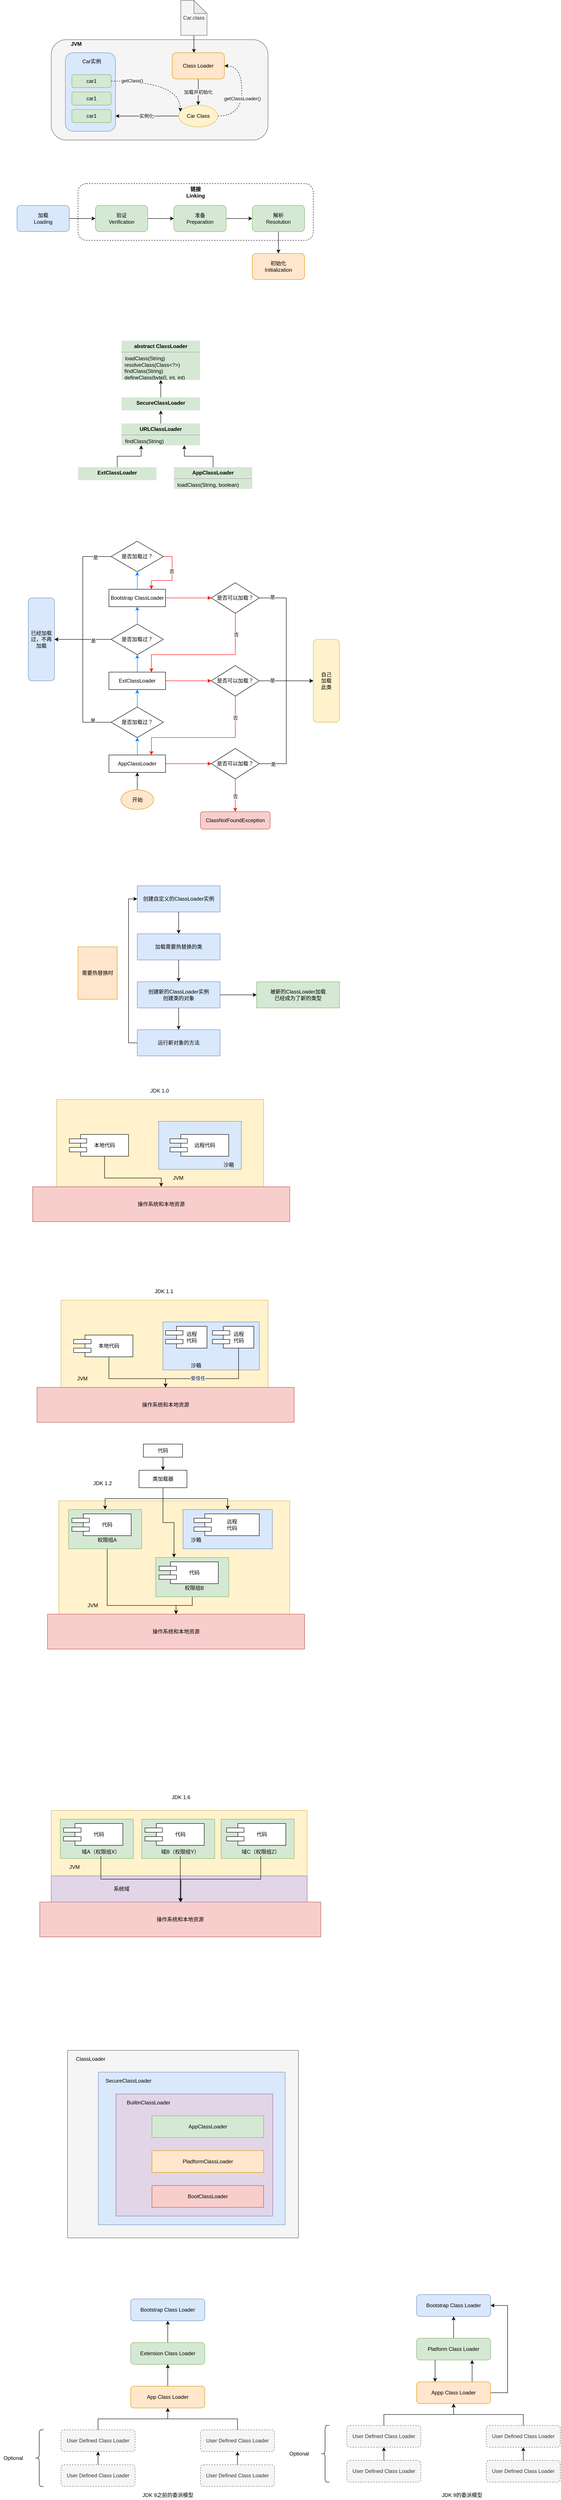 <mxfile version="13.6.2" type="device"><diagram id="69jw9xoPeSpuHMgTN4Vo" name="第 1 页"><mxGraphModel dx="1106" dy="1003" grid="1" gridSize="10" guides="1" tooltips="1" connect="1" arrows="1" fold="1" page="1" pageScale="1" pageWidth="2339" pageHeight="3300" math="0" shadow="0"><root><mxCell id="0"/><mxCell id="1" parent="0"/><mxCell id="dhHVzGfPj0Lrv1pw30DL-120" value="" style="rounded=0;whiteSpace=wrap;html=1;fillColor=#f5f5f5;strokeColor=#666666;fontColor=#333333;" parent="1" vertex="1"><mxGeometry x="190" y="4840" width="530" height="430" as="geometry"/></mxCell><mxCell id="dhHVzGfPj0Lrv1pw30DL-117" value="" style="rounded=0;whiteSpace=wrap;html=1;fillColor=#dae8fc;strokeColor=#6c8ebf;" parent="1" vertex="1"><mxGeometry x="260.63" y="4890" width="428.75" height="350" as="geometry"/></mxCell><mxCell id="dhHVzGfPj0Lrv1pw30DL-115" value="" style="rounded=0;whiteSpace=wrap;html=1;fillColor=#e1d5e7;strokeColor=#9673a6;" parent="1" vertex="1"><mxGeometry x="301.01" y="4940" width="360" height="280" as="geometry"/></mxCell><mxCell id="dhHVzGfPj0Lrv1pw30DL-9" value="" style="rounded=0;whiteSpace=wrap;html=1;fillColor=#fff2cc;strokeColor=#d6b656;" parent="1" vertex="1"><mxGeometry x="165" y="2660" width="475" height="200" as="geometry"/></mxCell><mxCell id="dhHVzGfPj0Lrv1pw30DL-7" value="" style="rounded=0;whiteSpace=wrap;html=1;fillColor=#dae8fc;strokeColor=#6c8ebf;" parent="1" vertex="1"><mxGeometry x="399" y="2710" width="190" height="110" as="geometry"/></mxCell><mxCell id="Hv8ejcJGzR-py7hdXvge-20" value="" style="rounded=1;whiteSpace=wrap;html=1;fillColor=#f5f5f5;strokeColor=#666666;fontColor=#333333;" parent="1" vertex="1"><mxGeometry x="152.5" y="230" width="497.5" height="230" as="geometry"/></mxCell><mxCell id="Hv8ejcJGzR-py7hdXvge-13" value="" style="rounded=1;whiteSpace=wrap;html=1;fillColor=#dae8fc;strokeColor=#6c8ebf;" parent="1" vertex="1"><mxGeometry x="185" y="260" width="115" height="180" as="geometry"/></mxCell><mxCell id="Hv8ejcJGzR-py7hdXvge-5" style="edgeStyle=orthogonalEdgeStyle;rounded=0;orthogonalLoop=1;jettySize=auto;html=1;exitX=0.5;exitY=1;exitDx=0;exitDy=0;exitPerimeter=0;entryX=0.417;entryY=0;entryDx=0;entryDy=0;entryPerimeter=0;" parent="1" source="Hv8ejcJGzR-py7hdXvge-1" target="Hv8ejcJGzR-py7hdXvge-2" edge="1"><mxGeometry relative="1" as="geometry"/></mxCell><mxCell id="Hv8ejcJGzR-py7hdXvge-1" value="Car.class" style="shape=note;whiteSpace=wrap;html=1;backgroundOutline=1;darkOpacity=0.05;fillColor=#f5f5f5;strokeColor=#666666;fontColor=#333333;" parent="1" vertex="1"><mxGeometry x="450" y="140" width="60" height="80" as="geometry"/></mxCell><mxCell id="Hv8ejcJGzR-py7hdXvge-7" value="加载并初始化" style="edgeStyle=orthogonalEdgeStyle;rounded=0;orthogonalLoop=1;jettySize=auto;html=1;exitX=0.5;exitY=1;exitDx=0;exitDy=0;entryX=0.5;entryY=0;entryDx=0;entryDy=0;" parent="1" source="Hv8ejcJGzR-py7hdXvge-2" target="Hv8ejcJGzR-py7hdXvge-6" edge="1"><mxGeometry relative="1" as="geometry"/></mxCell><mxCell id="Hv8ejcJGzR-py7hdXvge-2" value="Class Loader" style="rounded=1;whiteSpace=wrap;html=1;fillColor=#ffe6cc;strokeColor=#d79b00;" parent="1" vertex="1"><mxGeometry x="430" y="260" width="120" height="60" as="geometry"/></mxCell><mxCell id="Hv8ejcJGzR-py7hdXvge-8" style="edgeStyle=orthogonalEdgeStyle;orthogonalLoop=1;jettySize=auto;html=1;exitX=1;exitY=0.5;exitDx=0;exitDy=0;entryX=1;entryY=0.5;entryDx=0;entryDy=0;curved=1;dashed=1;" parent="1" source="Hv8ejcJGzR-py7hdXvge-6" target="Hv8ejcJGzR-py7hdXvge-2" edge="1"><mxGeometry relative="1" as="geometry"><Array as="points"><mxPoint x="590" y="405"/><mxPoint x="590" y="290"/></Array></mxGeometry></mxCell><mxCell id="Hv8ejcJGzR-py7hdXvge-9" value="getClassLoader()" style="edgeLabel;html=1;align=center;verticalAlign=middle;resizable=0;points=[];" parent="Hv8ejcJGzR-py7hdXvge-8" vertex="1" connectable="0"><mxGeometry x="-0.095" y="-1" relative="1" as="geometry"><mxPoint as="offset"/></mxGeometry></mxCell><mxCell id="Hv8ejcJGzR-py7hdXvge-15" style="edgeStyle=orthogonalEdgeStyle;curved=1;orthogonalLoop=1;jettySize=auto;html=1;exitX=0;exitY=0.5;exitDx=0;exitDy=0;entryX=1;entryY=0.806;entryDx=0;entryDy=0;entryPerimeter=0;" parent="1" source="Hv8ejcJGzR-py7hdXvge-6" target="Hv8ejcJGzR-py7hdXvge-13" edge="1"><mxGeometry relative="1" as="geometry"/></mxCell><mxCell id="Hv8ejcJGzR-py7hdXvge-16" value="实例化" style="edgeLabel;html=1;align=center;verticalAlign=middle;resizable=0;points=[];" parent="Hv8ejcJGzR-py7hdXvge-15" vertex="1" connectable="0"><mxGeometry x="0.021" relative="1" as="geometry"><mxPoint as="offset"/></mxGeometry></mxCell><mxCell id="Hv8ejcJGzR-py7hdXvge-6" value="Car Class" style="ellipse;whiteSpace=wrap;html=1;fillColor=#fff2cc;strokeColor=#d6b656;" parent="1" vertex="1"><mxGeometry x="445" y="380" width="90" height="50" as="geometry"/></mxCell><mxCell id="Hv8ejcJGzR-py7hdXvge-18" style="edgeStyle=orthogonalEdgeStyle;curved=1;orthogonalLoop=1;jettySize=auto;html=1;exitX=1;exitY=0.5;exitDx=0;exitDy=0;entryX=0.044;entryY=0.3;entryDx=0;entryDy=0;entryPerimeter=0;dashed=1;" parent="1" source="Hv8ejcJGzR-py7hdXvge-10" target="Hv8ejcJGzR-py7hdXvge-6" edge="1"><mxGeometry relative="1" as="geometry"/></mxCell><mxCell id="Hv8ejcJGzR-py7hdXvge-19" value="getClass()" style="edgeLabel;html=1;align=center;verticalAlign=middle;resizable=0;points=[];" parent="Hv8ejcJGzR-py7hdXvge-18" vertex="1" connectable="0"><mxGeometry x="-0.581" y="1" relative="1" as="geometry"><mxPoint as="offset"/></mxGeometry></mxCell><mxCell id="Hv8ejcJGzR-py7hdXvge-10" value="car1" style="rounded=1;whiteSpace=wrap;html=1;fillColor=#d5e8d4;strokeColor=#82b366;" parent="1" vertex="1"><mxGeometry x="200" y="310" width="90" height="30" as="geometry"/></mxCell><mxCell id="Hv8ejcJGzR-py7hdXvge-11" value="car1" style="rounded=1;whiteSpace=wrap;html=1;fillColor=#d5e8d4;strokeColor=#82b366;" parent="1" vertex="1"><mxGeometry x="200" y="350" width="90" height="30" as="geometry"/></mxCell><mxCell id="Hv8ejcJGzR-py7hdXvge-12" value="car1" style="rounded=1;whiteSpace=wrap;html=1;fillColor=#d5e8d4;strokeColor=#82b366;" parent="1" vertex="1"><mxGeometry x="200" y="390" width="90" height="30" as="geometry"/></mxCell><mxCell id="Hv8ejcJGzR-py7hdXvge-14" value="Car实例" style="text;html=1;strokeColor=none;fillColor=none;align=center;verticalAlign=middle;whiteSpace=wrap;rounded=0;" parent="1" vertex="1"><mxGeometry x="217.5" y="270" width="55" height="20" as="geometry"/></mxCell><mxCell id="Hv8ejcJGzR-py7hdXvge-21" value="&lt;b&gt;JVM&lt;/b&gt;" style="text;html=1;strokeColor=none;fillColor=none;align=center;verticalAlign=middle;whiteSpace=wrap;rounded=0;" parent="1" vertex="1"><mxGeometry x="190" y="230" width="40" height="20" as="geometry"/></mxCell><mxCell id="0SCib-Pl8w_MCpToUQ66-1" value="" style="rounded=1;whiteSpace=wrap;html=1;fillColor=none;dashed=1;" parent="1" vertex="1"><mxGeometry x="214" y="560" width="540" height="130" as="geometry"/></mxCell><mxCell id="0SCib-Pl8w_MCpToUQ66-2" style="edgeStyle=orthogonalEdgeStyle;rounded=0;orthogonalLoop=1;jettySize=auto;html=1;exitX=1;exitY=0.5;exitDx=0;exitDy=0;entryX=0;entryY=0.5;entryDx=0;entryDy=0;" parent="1" source="0SCib-Pl8w_MCpToUQ66-3" target="0SCib-Pl8w_MCpToUQ66-5" edge="1"><mxGeometry relative="1" as="geometry"/></mxCell><mxCell id="0SCib-Pl8w_MCpToUQ66-3" value="加载&lt;br&gt;Loading" style="rounded=1;whiteSpace=wrap;html=1;fillColor=#dae8fc;strokeColor=#6c8ebf;" parent="1" vertex="1"><mxGeometry x="74" y="610" width="120" height="60" as="geometry"/></mxCell><mxCell id="0SCib-Pl8w_MCpToUQ66-4" style="edgeStyle=orthogonalEdgeStyle;rounded=0;orthogonalLoop=1;jettySize=auto;html=1;exitX=1;exitY=0.5;exitDx=0;exitDy=0;entryX=0;entryY=0.5;entryDx=0;entryDy=0;" parent="1" source="0SCib-Pl8w_MCpToUQ66-5" target="0SCib-Pl8w_MCpToUQ66-7" edge="1"><mxGeometry relative="1" as="geometry"/></mxCell><mxCell id="0SCib-Pl8w_MCpToUQ66-5" value="验证&lt;br&gt;Verification" style="rounded=1;whiteSpace=wrap;html=1;fillColor=#d5e8d4;strokeColor=#82b366;" parent="1" vertex="1"><mxGeometry x="254" y="610" width="120" height="60" as="geometry"/></mxCell><mxCell id="0SCib-Pl8w_MCpToUQ66-6" style="edgeStyle=orthogonalEdgeStyle;rounded=0;orthogonalLoop=1;jettySize=auto;html=1;exitX=1;exitY=0.5;exitDx=0;exitDy=0;entryX=0;entryY=0.5;entryDx=0;entryDy=0;" parent="1" source="0SCib-Pl8w_MCpToUQ66-7" target="0SCib-Pl8w_MCpToUQ66-9" edge="1"><mxGeometry relative="1" as="geometry"/></mxCell><mxCell id="0SCib-Pl8w_MCpToUQ66-7" value="准备&lt;br&gt;Preparation" style="rounded=1;whiteSpace=wrap;html=1;fillColor=#d5e8d4;strokeColor=#82b366;" parent="1" vertex="1"><mxGeometry x="434" y="610" width="120" height="60" as="geometry"/></mxCell><mxCell id="0SCib-Pl8w_MCpToUQ66-8" style="edgeStyle=orthogonalEdgeStyle;rounded=0;orthogonalLoop=1;jettySize=auto;html=1;exitX=0.5;exitY=1;exitDx=0;exitDy=0;entryX=0.5;entryY=0;entryDx=0;entryDy=0;" parent="1" source="0SCib-Pl8w_MCpToUQ66-9" target="0SCib-Pl8w_MCpToUQ66-10" edge="1"><mxGeometry relative="1" as="geometry"/></mxCell><mxCell id="0SCib-Pl8w_MCpToUQ66-9" value="解析&lt;br&gt;Resolution" style="rounded=1;whiteSpace=wrap;html=1;fillColor=#d5e8d4;strokeColor=#82b366;" parent="1" vertex="1"><mxGeometry x="614" y="610" width="120" height="60" as="geometry"/></mxCell><mxCell id="0SCib-Pl8w_MCpToUQ66-10" value="初始化&lt;br&gt;Initialization" style="rounded=1;whiteSpace=wrap;html=1;fillColor=#ffe6cc;strokeColor=#d79b00;" parent="1" vertex="1"><mxGeometry x="614" y="720" width="120" height="60" as="geometry"/></mxCell><mxCell id="0SCib-Pl8w_MCpToUQ66-11" value="&lt;b&gt;链接 Linking&lt;/b&gt;" style="text;html=1;strokeColor=none;fillColor=none;align=center;verticalAlign=middle;whiteSpace=wrap;rounded=0;" parent="1" vertex="1"><mxGeometry x="464" y="570" width="40" height="20" as="geometry"/></mxCell><mxCell id="0SCib-Pl8w_MCpToUQ66-12" value="&lt;p style=&quot;margin: 0px ; margin-top: 6px ; text-align: center&quot;&gt;&lt;span style=&quot;font-weight: 700&quot;&gt;abstract ClassLoader&lt;/span&gt;&lt;br&gt;&lt;/p&gt;&lt;hr&gt;&lt;p style=&quot;margin: 0px ; margin-left: 8px&quot;&gt;loadClass(String)&lt;/p&gt;&lt;div style=&quot;padding: 0px ; margin: 0px&quot;&gt;&amp;nbsp; resolveClass(Class&amp;lt;?&amp;gt;)&lt;br style=&quot;padding: 0px ; margin: 0px&quot;&gt;&lt;/div&gt;&lt;div style=&quot;padding: 0px ; margin: 0px&quot;&gt;&lt;/div&gt;&amp;nbsp; findClass(String)&lt;div style=&quot;padding: 0px ; margin: 0px&quot;&gt;&lt;/div&gt;&amp;nbsp; defineClass(byte[], int, int)&lt;div style=&quot;padding: 0px ; margin: 0px&quot;&gt;&amp;nbsp;&amp;nbsp;&lt;/div&gt;&lt;div style=&quot;padding: 0px ; margin: 0px&quot;&gt;&lt;br style=&quot;padding: 0px ; margin: 0px&quot;&gt;&lt;/div&gt;" style="align=left;overflow=fill;html=1;dropTarget=0;dashed=1;fillColor=#d5e8d4;strokeColor=none;" parent="1" vertex="1"><mxGeometry x="314" y="920" width="180" height="90" as="geometry"/></mxCell><mxCell id="0SCib-Pl8w_MCpToUQ66-13" style="edgeStyle=orthogonalEdgeStyle;rounded=0;orthogonalLoop=1;jettySize=auto;html=1;exitX=0.5;exitY=0;exitDx=0;exitDy=0;entryX=0.5;entryY=1;entryDx=0;entryDy=0;" parent="1" source="0SCib-Pl8w_MCpToUQ66-14" target="0SCib-Pl8w_MCpToUQ66-12" edge="1"><mxGeometry relative="1" as="geometry"/></mxCell><mxCell id="0SCib-Pl8w_MCpToUQ66-14" value="&lt;p style=&quot;margin: 6px 0px 0px&quot;&gt;&lt;b&gt;SecureClassLoader&lt;/b&gt;&lt;/p&gt;&lt;div style=&quot;padding: 0px ; margin: 0px&quot;&gt;&amp;nbsp;&amp;nbsp;&lt;/div&gt;&lt;div style=&quot;padding: 0px ; margin: 0px&quot;&gt;&lt;br style=&quot;padding: 0px ; margin: 0px&quot;&gt;&lt;/div&gt;" style="align=center;overflow=fill;html=1;dropTarget=0;dashed=1;fillColor=#d5e8d4;strokeColor=none;" parent="1" vertex="1"><mxGeometry x="314" y="1050" width="180" height="30" as="geometry"/></mxCell><mxCell id="0SCib-Pl8w_MCpToUQ66-15" style="edgeStyle=orthogonalEdgeStyle;rounded=0;orthogonalLoop=1;jettySize=auto;html=1;exitX=0.5;exitY=0;exitDx=0;exitDy=0;entryX=0.5;entryY=1;entryDx=0;entryDy=0;" parent="1" source="0SCib-Pl8w_MCpToUQ66-16" target="0SCib-Pl8w_MCpToUQ66-14" edge="1"><mxGeometry relative="1" as="geometry"/></mxCell><mxCell id="0SCib-Pl8w_MCpToUQ66-16" value="&lt;p style=&quot;margin: 0px ; margin-top: 6px ; text-align: center&quot;&gt;&lt;b&gt;URLClassLoader&lt;/b&gt;&lt;/p&gt;&lt;hr&gt;&lt;p style=&quot;margin: 0px ; margin-left: 8px&quot;&gt;findClass(String)&lt;/p&gt;&lt;div style=&quot;padding: 0px ; margin: 0px&quot;&gt;&amp;nbsp;&amp;nbsp;&lt;/div&gt;&lt;div style=&quot;padding: 0px ; margin: 0px&quot;&gt;&lt;br style=&quot;padding: 0px ; margin: 0px&quot;&gt;&lt;/div&gt;" style="align=left;overflow=fill;html=1;dropTarget=0;dashed=1;fillColor=#d5e8d4;strokeColor=none;" parent="1" vertex="1"><mxGeometry x="314" y="1110" width="180" height="50" as="geometry"/></mxCell><mxCell id="0SCib-Pl8w_MCpToUQ66-17" style="edgeStyle=orthogonalEdgeStyle;rounded=0;orthogonalLoop=1;jettySize=auto;html=1;exitX=0.5;exitY=0;exitDx=0;exitDy=0;entryX=0.25;entryY=1;entryDx=0;entryDy=0;" parent="1" source="0SCib-Pl8w_MCpToUQ66-18" target="0SCib-Pl8w_MCpToUQ66-16" edge="1"><mxGeometry relative="1" as="geometry"/></mxCell><mxCell id="0SCib-Pl8w_MCpToUQ66-18" value="&lt;p style=&quot;margin: 0px ; margin-top: 6px ; text-align: center&quot;&gt;&lt;b&gt;ExtClassLoader&lt;/b&gt;&lt;/p&gt;" style="align=left;overflow=fill;html=1;dropTarget=0;dashed=1;fillColor=#d5e8d4;strokeColor=none;" parent="1" vertex="1"><mxGeometry x="214" y="1210" width="180" height="30" as="geometry"/></mxCell><mxCell id="0SCib-Pl8w_MCpToUQ66-19" style="edgeStyle=orthogonalEdgeStyle;rounded=0;orthogonalLoop=1;jettySize=auto;html=1;exitX=0.5;exitY=0;exitDx=0;exitDy=0;entryX=0.8;entryY=1;entryDx=0;entryDy=0;entryPerimeter=0;" parent="1" source="0SCib-Pl8w_MCpToUQ66-20" target="0SCib-Pl8w_MCpToUQ66-16" edge="1"><mxGeometry relative="1" as="geometry"/></mxCell><mxCell id="0SCib-Pl8w_MCpToUQ66-20" value="&lt;p style=&quot;margin: 0px ; margin-top: 6px ; text-align: center&quot;&gt;&lt;b&gt;AppClassLoader&lt;/b&gt;&lt;/p&gt;&lt;hr&gt;&lt;p style=&quot;margin: 0px ; margin-left: 8px&quot;&gt;loadClass(String, boolean)&lt;/p&gt;&lt;div style=&quot;padding: 0px ; margin: 0px&quot;&gt;&amp;nbsp;&amp;nbsp;&lt;/div&gt;&lt;div style=&quot;padding: 0px ; margin: 0px&quot;&gt;&lt;br style=&quot;padding: 0px ; margin: 0px&quot;&gt;&lt;/div&gt;" style="align=left;overflow=fill;html=1;dropTarget=0;dashed=1;fillColor=#d5e8d4;strokeColor=none;" parent="1" vertex="1"><mxGeometry x="434" y="1210" width="180" height="50" as="geometry"/></mxCell><mxCell id="mt0lJW-ILvGfbkqms8AP-12" style="edgeStyle=orthogonalEdgeStyle;rounded=0;orthogonalLoop=1;jettySize=auto;html=1;exitX=1;exitY=0.5;exitDx=0;exitDy=0;entryX=0.75;entryY=0;entryDx=0;entryDy=0;strokeColor=#FF0000;" parent="1" source="mt0lJW-ILvGfbkqms8AP-1" target="mt0lJW-ILvGfbkqms8AP-2" edge="1"><mxGeometry relative="1" as="geometry"/></mxCell><mxCell id="mt0lJW-ILvGfbkqms8AP-13" value="否" style="edgeLabel;html=1;align=center;verticalAlign=middle;resizable=0;points=[];" parent="mt0lJW-ILvGfbkqms8AP-12" vertex="1" connectable="0"><mxGeometry x="-0.242" y="-1" relative="1" as="geometry"><mxPoint as="offset"/></mxGeometry></mxCell><mxCell id="mt0lJW-ILvGfbkqms8AP-35" style="edgeStyle=orthogonalEdgeStyle;rounded=0;orthogonalLoop=1;jettySize=auto;html=1;exitX=0;exitY=0.5;exitDx=0;exitDy=0;entryX=1;entryY=0.5;entryDx=0;entryDy=0;" parent="1" source="mt0lJW-ILvGfbkqms8AP-1" target="mt0lJW-ILvGfbkqms8AP-34" edge="1"><mxGeometry relative="1" as="geometry"/></mxCell><mxCell id="mt0lJW-ILvGfbkqms8AP-39" value="是" style="edgeLabel;html=1;align=center;verticalAlign=middle;resizable=0;points=[];" parent="mt0lJW-ILvGfbkqms8AP-35" vertex="1" connectable="0"><mxGeometry x="-0.775" y="2" relative="1" as="geometry"><mxPoint as="offset"/></mxGeometry></mxCell><mxCell id="mt0lJW-ILvGfbkqms8AP-1" value="是否加载过？" style="rhombus;whiteSpace=wrap;html=1;" parent="1" vertex="1"><mxGeometry x="290" y="1380" width="120" height="70" as="geometry"/></mxCell><mxCell id="mt0lJW-ILvGfbkqms8AP-5" value="" style="edgeStyle=orthogonalEdgeStyle;rounded=0;orthogonalLoop=1;jettySize=auto;html=1;strokeColor=#007FFF;" parent="1" source="mt0lJW-ILvGfbkqms8AP-2" target="mt0lJW-ILvGfbkqms8AP-1" edge="1"><mxGeometry relative="1" as="geometry"/></mxCell><mxCell id="mt0lJW-ILvGfbkqms8AP-15" value="" style="edgeStyle=orthogonalEdgeStyle;rounded=0;orthogonalLoop=1;jettySize=auto;html=1;strokeColor=#FF0000;" parent="1" source="mt0lJW-ILvGfbkqms8AP-2" target="mt0lJW-ILvGfbkqms8AP-14" edge="1"><mxGeometry relative="1" as="geometry"/></mxCell><mxCell id="mt0lJW-ILvGfbkqms8AP-2" value="Bootstrap ClassLoader" style="rounded=0;whiteSpace=wrap;html=1;" parent="1" vertex="1"><mxGeometry x="285" y="1490" width="130" height="40" as="geometry"/></mxCell><mxCell id="mt0lJW-ILvGfbkqms8AP-4" value="" style="edgeStyle=orthogonalEdgeStyle;rounded=0;orthogonalLoop=1;jettySize=auto;html=1;strokeColor=#007FFF;" parent="1" source="mt0lJW-ILvGfbkqms8AP-3" target="mt0lJW-ILvGfbkqms8AP-2" edge="1"><mxGeometry relative="1" as="geometry"/></mxCell><mxCell id="mt0lJW-ILvGfbkqms8AP-36" style="edgeStyle=orthogonalEdgeStyle;rounded=0;orthogonalLoop=1;jettySize=auto;html=1;exitX=0;exitY=0.5;exitDx=0;exitDy=0;entryX=1;entryY=0.5;entryDx=0;entryDy=0;" parent="1" source="mt0lJW-ILvGfbkqms8AP-3" target="mt0lJW-ILvGfbkqms8AP-34" edge="1"><mxGeometry relative="1" as="geometry"/></mxCell><mxCell id="mt0lJW-ILvGfbkqms8AP-40" value="是" style="edgeLabel;html=1;align=center;verticalAlign=middle;resizable=0;points=[];" parent="mt0lJW-ILvGfbkqms8AP-36" vertex="1" connectable="0"><mxGeometry x="-0.369" y="3" relative="1" as="geometry"><mxPoint as="offset"/></mxGeometry></mxCell><mxCell id="mt0lJW-ILvGfbkqms8AP-3" value="是否加载过？" style="rhombus;whiteSpace=wrap;html=1;" parent="1" vertex="1"><mxGeometry x="290" y="1570" width="120" height="70" as="geometry"/></mxCell><mxCell id="mt0lJW-ILvGfbkqms8AP-7" value="" style="edgeStyle=orthogonalEdgeStyle;rounded=0;orthogonalLoop=1;jettySize=auto;html=1;strokeColor=#007FFF;" parent="1" source="mt0lJW-ILvGfbkqms8AP-6" target="mt0lJW-ILvGfbkqms8AP-3" edge="1"><mxGeometry relative="1" as="geometry"/></mxCell><mxCell id="mt0lJW-ILvGfbkqms8AP-18" value="" style="edgeStyle=orthogonalEdgeStyle;rounded=0;orthogonalLoop=1;jettySize=auto;html=1;strokeColor=#FF0000;" parent="1" source="mt0lJW-ILvGfbkqms8AP-6" target="mt0lJW-ILvGfbkqms8AP-17" edge="1"><mxGeometry relative="1" as="geometry"/></mxCell><mxCell id="mt0lJW-ILvGfbkqms8AP-6" value="ExtClassLoader" style="rounded=0;whiteSpace=wrap;html=1;" parent="1" vertex="1"><mxGeometry x="285" y="1680" width="130" height="40" as="geometry"/></mxCell><mxCell id="mt0lJW-ILvGfbkqms8AP-9" value="" style="edgeStyle=orthogonalEdgeStyle;rounded=0;orthogonalLoop=1;jettySize=auto;html=1;strokeColor=#007FFF;" parent="1" source="mt0lJW-ILvGfbkqms8AP-8" target="mt0lJW-ILvGfbkqms8AP-6" edge="1"><mxGeometry relative="1" as="geometry"/></mxCell><mxCell id="mt0lJW-ILvGfbkqms8AP-38" style="edgeStyle=orthogonalEdgeStyle;rounded=0;orthogonalLoop=1;jettySize=auto;html=1;exitX=0;exitY=0.5;exitDx=0;exitDy=0;entryX=1;entryY=0.5;entryDx=0;entryDy=0;" parent="1" source="mt0lJW-ILvGfbkqms8AP-8" target="mt0lJW-ILvGfbkqms8AP-34" edge="1"><mxGeometry relative="1" as="geometry"/></mxCell><mxCell id="mt0lJW-ILvGfbkqms8AP-41" value="是" style="edgeLabel;html=1;align=center;verticalAlign=middle;resizable=0;points=[];" parent="mt0lJW-ILvGfbkqms8AP-38" vertex="1" connectable="0"><mxGeometry x="-0.738" y="-4" relative="1" as="geometry"><mxPoint as="offset"/></mxGeometry></mxCell><mxCell id="mt0lJW-ILvGfbkqms8AP-8" value="是否加载过？" style="rhombus;whiteSpace=wrap;html=1;" parent="1" vertex="1"><mxGeometry x="290" y="1760" width="120" height="70" as="geometry"/></mxCell><mxCell id="mt0lJW-ILvGfbkqms8AP-11" value="" style="edgeStyle=orthogonalEdgeStyle;rounded=0;orthogonalLoop=1;jettySize=auto;html=1;strokeColor=#007FFF;" parent="1" source="mt0lJW-ILvGfbkqms8AP-10" target="mt0lJW-ILvGfbkqms8AP-8" edge="1"><mxGeometry relative="1" as="geometry"/></mxCell><mxCell id="mt0lJW-ILvGfbkqms8AP-21" value="" style="edgeStyle=orthogonalEdgeStyle;rounded=0;orthogonalLoop=1;jettySize=auto;html=1;strokeColor=#FF0000;" parent="1" source="mt0lJW-ILvGfbkqms8AP-10" target="mt0lJW-ILvGfbkqms8AP-20" edge="1"><mxGeometry relative="1" as="geometry"/></mxCell><mxCell id="mt0lJW-ILvGfbkqms8AP-10" value="AppClassLoader" style="rounded=0;whiteSpace=wrap;html=1;" parent="1" vertex="1"><mxGeometry x="285" y="1870" width="130" height="40" as="geometry"/></mxCell><mxCell id="mt0lJW-ILvGfbkqms8AP-16" style="edgeStyle=orthogonalEdgeStyle;rounded=0;orthogonalLoop=1;jettySize=auto;html=1;exitX=0.5;exitY=1;exitDx=0;exitDy=0;entryX=0.75;entryY=0;entryDx=0;entryDy=0;strokeColor=#FF0000;" parent="1" source="mt0lJW-ILvGfbkqms8AP-14" target="mt0lJW-ILvGfbkqms8AP-6" edge="1"><mxGeometry relative="1" as="geometry"><Array as="points"><mxPoint x="575" y="1640"/><mxPoint x="383" y="1640"/></Array></mxGeometry></mxCell><mxCell id="mt0lJW-ILvGfbkqms8AP-29" value="否" style="edgeLabel;html=1;align=center;verticalAlign=middle;resizable=0;points=[];" parent="mt0lJW-ILvGfbkqms8AP-16" vertex="1" connectable="0"><mxGeometry x="-0.701" y="2" relative="1" as="geometry"><mxPoint as="offset"/></mxGeometry></mxCell><mxCell id="mt0lJW-ILvGfbkqms8AP-26" style="edgeStyle=orthogonalEdgeStyle;rounded=0;orthogonalLoop=1;jettySize=auto;html=1;exitX=1;exitY=0.5;exitDx=0;exitDy=0;entryX=0;entryY=0.5;entryDx=0;entryDy=0;" parent="1" source="mt0lJW-ILvGfbkqms8AP-14" target="mt0lJW-ILvGfbkqms8AP-25" edge="1"><mxGeometry relative="1" as="geometry"/></mxCell><mxCell id="mt0lJW-ILvGfbkqms8AP-31" value="是" style="edgeLabel;html=1;align=center;verticalAlign=middle;resizable=0;points=[];" parent="mt0lJW-ILvGfbkqms8AP-26" vertex="1" connectable="0"><mxGeometry x="-0.809" y="2" relative="1" as="geometry"><mxPoint as="offset"/></mxGeometry></mxCell><mxCell id="mt0lJW-ILvGfbkqms8AP-14" value="是否可以加载？" style="rhombus;whiteSpace=wrap;html=1;rounded=0;" parent="1" vertex="1"><mxGeometry x="520" y="1475" width="110" height="70" as="geometry"/></mxCell><mxCell id="mt0lJW-ILvGfbkqms8AP-19" style="edgeStyle=orthogonalEdgeStyle;rounded=0;orthogonalLoop=1;jettySize=auto;html=1;exitX=0.5;exitY=1;exitDx=0;exitDy=0;entryX=0.75;entryY=0;entryDx=0;entryDy=0;strokeColor=#FF0000;" parent="1" source="mt0lJW-ILvGfbkqms8AP-17" target="mt0lJW-ILvGfbkqms8AP-10" edge="1"><mxGeometry relative="1" as="geometry"><Array as="points"><mxPoint x="575" y="1830"/><mxPoint x="383" y="1830"/></Array></mxGeometry></mxCell><mxCell id="mt0lJW-ILvGfbkqms8AP-30" value="否" style="edgeLabel;html=1;align=center;verticalAlign=middle;resizable=0;points=[];" parent="mt0lJW-ILvGfbkqms8AP-19" vertex="1" connectable="0"><mxGeometry x="-0.695" relative="1" as="geometry"><mxPoint as="offset"/></mxGeometry></mxCell><mxCell id="mt0lJW-ILvGfbkqms8AP-27" style="edgeStyle=orthogonalEdgeStyle;rounded=0;orthogonalLoop=1;jettySize=auto;html=1;exitX=1;exitY=0.5;exitDx=0;exitDy=0;entryX=0;entryY=0.5;entryDx=0;entryDy=0;" parent="1" source="mt0lJW-ILvGfbkqms8AP-17" target="mt0lJW-ILvGfbkqms8AP-25" edge="1"><mxGeometry relative="1" as="geometry"/></mxCell><mxCell id="mt0lJW-ILvGfbkqms8AP-32" value="是" style="edgeLabel;html=1;align=center;verticalAlign=middle;resizable=0;points=[];" parent="mt0lJW-ILvGfbkqms8AP-27" vertex="1" connectable="0"><mxGeometry x="-0.516" y="1" relative="1" as="geometry"><mxPoint as="offset"/></mxGeometry></mxCell><mxCell id="mt0lJW-ILvGfbkqms8AP-17" value="是否可以加载？" style="rhombus;whiteSpace=wrap;html=1;rounded=0;" parent="1" vertex="1"><mxGeometry x="520" y="1665" width="110" height="70" as="geometry"/></mxCell><mxCell id="mt0lJW-ILvGfbkqms8AP-23" value="" style="edgeStyle=orthogonalEdgeStyle;rounded=0;orthogonalLoop=1;jettySize=auto;html=1;strokeColor=#FF0000;" parent="1" source="mt0lJW-ILvGfbkqms8AP-20" target="mt0lJW-ILvGfbkqms8AP-22" edge="1"><mxGeometry relative="1" as="geometry"/></mxCell><mxCell id="mt0lJW-ILvGfbkqms8AP-24" value="否" style="edgeLabel;html=1;align=center;verticalAlign=middle;resizable=0;points=[];" parent="mt0lJW-ILvGfbkqms8AP-23" vertex="1" connectable="0"><mxGeometry x="-0.046" y="2" relative="1" as="geometry"><mxPoint x="-2" y="4" as="offset"/></mxGeometry></mxCell><mxCell id="mt0lJW-ILvGfbkqms8AP-28" style="edgeStyle=orthogonalEdgeStyle;rounded=0;orthogonalLoop=1;jettySize=auto;html=1;exitX=1;exitY=0.5;exitDx=0;exitDy=0;entryX=0;entryY=0.5;entryDx=0;entryDy=0;" parent="1" source="mt0lJW-ILvGfbkqms8AP-20" target="mt0lJW-ILvGfbkqms8AP-25" edge="1"><mxGeometry relative="1" as="geometry"/></mxCell><mxCell id="mt0lJW-ILvGfbkqms8AP-33" value="是" style="edgeLabel;html=1;align=center;verticalAlign=middle;resizable=0;points=[];" parent="mt0lJW-ILvGfbkqms8AP-28" vertex="1" connectable="0"><mxGeometry x="-0.796" y="-1" relative="1" as="geometry"><mxPoint as="offset"/></mxGeometry></mxCell><mxCell id="mt0lJW-ILvGfbkqms8AP-20" value="是否可以加载？" style="rhombus;whiteSpace=wrap;html=1;rounded=0;" parent="1" vertex="1"><mxGeometry x="520" y="1855" width="110" height="70" as="geometry"/></mxCell><mxCell id="mt0lJW-ILvGfbkqms8AP-22" value="ClassNotFoundException" style="rounded=1;whiteSpace=wrap;html=1;fillColor=#f8cecc;strokeColor=#b85450;" parent="1" vertex="1"><mxGeometry x="495" y="2000" width="160" height="40" as="geometry"/></mxCell><mxCell id="mt0lJW-ILvGfbkqms8AP-25" value="自己&lt;br&gt;加载&lt;br&gt;此类" style="rounded=1;whiteSpace=wrap;html=1;fillColor=#fff2cc;strokeColor=#d6b656;" parent="1" vertex="1"><mxGeometry x="754" y="1605" width="60" height="190" as="geometry"/></mxCell><mxCell id="mt0lJW-ILvGfbkqms8AP-34" value="已经加载过，不再加载" style="rounded=1;whiteSpace=wrap;html=1;fillColor=#dae8fc;strokeColor=#6c8ebf;" parent="1" vertex="1"><mxGeometry x="100" y="1510" width="60" height="190" as="geometry"/></mxCell><mxCell id="mt0lJW-ILvGfbkqms8AP-43" value="" style="edgeStyle=orthogonalEdgeStyle;rounded=0;orthogonalLoop=1;jettySize=auto;html=1;strokeColor=#000000;" parent="1" source="mt0lJW-ILvGfbkqms8AP-42" target="mt0lJW-ILvGfbkqms8AP-10" edge="1"><mxGeometry relative="1" as="geometry"/></mxCell><mxCell id="mt0lJW-ILvGfbkqms8AP-42" value="开始" style="ellipse;whiteSpace=wrap;html=1;fillColor=#ffe6cc;strokeColor=#d79b00;" parent="1" vertex="1"><mxGeometry x="312.5" y="1950" width="75" height="45" as="geometry"/></mxCell><mxCell id="mt0lJW-ILvGfbkqms8AP-44" value="需要热替换时" style="rounded=0;whiteSpace=wrap;html=1;fillColor=#ffe6cc;strokeColor=#d79b00;" parent="1" vertex="1"><mxGeometry x="214" y="2310" width="90" height="120" as="geometry"/></mxCell><mxCell id="mt0lJW-ILvGfbkqms8AP-47" value="" style="edgeStyle=orthogonalEdgeStyle;rounded=0;orthogonalLoop=1;jettySize=auto;html=1;strokeColor=#000000;" parent="1" source="mt0lJW-ILvGfbkqms8AP-45" target="mt0lJW-ILvGfbkqms8AP-46" edge="1"><mxGeometry relative="1" as="geometry"/></mxCell><mxCell id="mt0lJW-ILvGfbkqms8AP-45" value="创建自定义的ClassLoader实例" style="rounded=0;whiteSpace=wrap;html=1;fillColor=#dae8fc;strokeColor=#6c8ebf;" parent="1" vertex="1"><mxGeometry x="350" y="2170" width="190" height="60" as="geometry"/></mxCell><mxCell id="mt0lJW-ILvGfbkqms8AP-50" value="" style="edgeStyle=orthogonalEdgeStyle;rounded=0;orthogonalLoop=1;jettySize=auto;html=1;strokeColor=#000000;" parent="1" source="mt0lJW-ILvGfbkqms8AP-46" target="mt0lJW-ILvGfbkqms8AP-48" edge="1"><mxGeometry relative="1" as="geometry"/></mxCell><mxCell id="mt0lJW-ILvGfbkqms8AP-46" value="加载需要热替换的类" style="rounded=0;whiteSpace=wrap;html=1;fillColor=#dae8fc;strokeColor=#6c8ebf;" parent="1" vertex="1"><mxGeometry x="350" y="2280" width="190" height="60" as="geometry"/></mxCell><mxCell id="mt0lJW-ILvGfbkqms8AP-51" value="" style="edgeStyle=orthogonalEdgeStyle;rounded=0;orthogonalLoop=1;jettySize=auto;html=1;strokeColor=#000000;" parent="1" source="mt0lJW-ILvGfbkqms8AP-48" target="mt0lJW-ILvGfbkqms8AP-49" edge="1"><mxGeometry relative="1" as="geometry"/></mxCell><mxCell id="mt0lJW-ILvGfbkqms8AP-53" value="" style="edgeStyle=orthogonalEdgeStyle;rounded=0;orthogonalLoop=1;jettySize=auto;html=1;strokeColor=#000000;" parent="1" source="mt0lJW-ILvGfbkqms8AP-48" target="mt0lJW-ILvGfbkqms8AP-52" edge="1"><mxGeometry relative="1" as="geometry"/></mxCell><mxCell id="mt0lJW-ILvGfbkqms8AP-48" value="创建新的ClassLoader实例&lt;br&gt;创建类的对象" style="rounded=0;whiteSpace=wrap;html=1;fillColor=#dae8fc;strokeColor=#6c8ebf;" parent="1" vertex="1"><mxGeometry x="350" y="2390" width="190" height="60" as="geometry"/></mxCell><mxCell id="mt0lJW-ILvGfbkqms8AP-49" value="被新的ClassLoader加载&lt;br&gt;已经成为了新的类型" style="rounded=0;whiteSpace=wrap;html=1;fillColor=#d5e8d4;strokeColor=#82b366;" parent="1" vertex="1"><mxGeometry x="624" y="2390" width="190" height="60" as="geometry"/></mxCell><mxCell id="mt0lJW-ILvGfbkqms8AP-54" style="edgeStyle=orthogonalEdgeStyle;rounded=0;orthogonalLoop=1;jettySize=auto;html=1;exitX=0;exitY=0.5;exitDx=0;exitDy=0;entryX=0;entryY=0.5;entryDx=0;entryDy=0;strokeColor=#000000;" parent="1" source="mt0lJW-ILvGfbkqms8AP-52" target="mt0lJW-ILvGfbkqms8AP-45" edge="1"><mxGeometry relative="1" as="geometry"/></mxCell><mxCell id="mt0lJW-ILvGfbkqms8AP-52" value="运行新对象的方法" style="rounded=0;whiteSpace=wrap;html=1;fillColor=#dae8fc;strokeColor=#6c8ebf;" parent="1" vertex="1"><mxGeometry x="350" y="2500" width="190" height="60" as="geometry"/></mxCell><mxCell id="dhHVzGfPj0Lrv1pw30DL-11" style="edgeStyle=orthogonalEdgeStyle;rounded=0;orthogonalLoop=1;jettySize=auto;html=1;exitX=0.5;exitY=1;exitDx=0;exitDy=0;entryX=0.5;entryY=0;entryDx=0;entryDy=0;" parent="1" source="dhHVzGfPj0Lrv1pw30DL-1" target="dhHVzGfPj0Lrv1pw30DL-10" edge="1"><mxGeometry relative="1" as="geometry"><Array as="points"><mxPoint x="275" y="2840"/><mxPoint x="405" y="2840"/></Array></mxGeometry></mxCell><mxCell id="dhHVzGfPj0Lrv1pw30DL-1" value="本地代码" style="rounded=0;whiteSpace=wrap;html=1;" parent="1" vertex="1"><mxGeometry x="220" y="2740" width="110" height="50" as="geometry"/></mxCell><mxCell id="dhHVzGfPj0Lrv1pw30DL-2" value="远程代码" style="rounded=0;whiteSpace=wrap;html=1;" parent="1" vertex="1"><mxGeometry x="450" y="2740" width="110" height="50" as="geometry"/></mxCell><mxCell id="dhHVzGfPj0Lrv1pw30DL-3" value="" style="rounded=0;whiteSpace=wrap;html=1;" parent="1" vertex="1"><mxGeometry x="194" y="2750" width="40" height="10" as="geometry"/></mxCell><mxCell id="dhHVzGfPj0Lrv1pw30DL-4" value="" style="rounded=0;whiteSpace=wrap;html=1;" parent="1" vertex="1"><mxGeometry x="194" y="2770" width="40" height="10" as="geometry"/></mxCell><mxCell id="dhHVzGfPj0Lrv1pw30DL-5" value="" style="rounded=0;whiteSpace=wrap;html=1;" parent="1" vertex="1"><mxGeometry x="425" y="2750" width="40" height="10" as="geometry"/></mxCell><mxCell id="dhHVzGfPj0Lrv1pw30DL-6" value="" style="rounded=0;whiteSpace=wrap;html=1;" parent="1" vertex="1"><mxGeometry x="425" y="2770" width="40" height="10" as="geometry"/></mxCell><mxCell id="dhHVzGfPj0Lrv1pw30DL-8" value="沙箱" style="text;html=1;strokeColor=none;fillColor=none;align=center;verticalAlign=middle;whiteSpace=wrap;rounded=0;" parent="1" vertex="1"><mxGeometry x="540" y="2800" width="40" height="20" as="geometry"/></mxCell><mxCell id="dhHVzGfPj0Lrv1pw30DL-10" value="操作系统和本地资源" style="rounded=0;whiteSpace=wrap;html=1;fillColor=#f8cecc;strokeColor=#b85450;" parent="1" vertex="1"><mxGeometry x="110" y="2860" width="590" height="80" as="geometry"/></mxCell><mxCell id="dhHVzGfPj0Lrv1pw30DL-12" value="JVM" style="text;html=1;strokeColor=none;fillColor=none;align=center;verticalAlign=middle;whiteSpace=wrap;rounded=0;" parent="1" vertex="1"><mxGeometry x="424" y="2830" width="40" height="20" as="geometry"/></mxCell><mxCell id="dhHVzGfPj0Lrv1pw30DL-13" value="JDK 1.0" style="text;html=1;align=center;verticalAlign=middle;resizable=0;points=[];autosize=1;" parent="1" vertex="1"><mxGeometry x="371.25" y="2630" width="60" height="20" as="geometry"/></mxCell><mxCell id="dhHVzGfPj0Lrv1pw30DL-14" value="" style="rounded=0;whiteSpace=wrap;html=1;fillColor=#fff2cc;strokeColor=#d6b656;" parent="1" vertex="1"><mxGeometry x="175" y="3120" width="475" height="200" as="geometry"/></mxCell><mxCell id="dhHVzGfPj0Lrv1pw30DL-15" value="" style="rounded=0;whiteSpace=wrap;html=1;fillColor=#dae8fc;strokeColor=#6c8ebf;" parent="1" vertex="1"><mxGeometry x="409" y="3170" width="221" height="110" as="geometry"/></mxCell><mxCell id="dhHVzGfPj0Lrv1pw30DL-16" style="edgeStyle=orthogonalEdgeStyle;rounded=0;orthogonalLoop=1;jettySize=auto;html=1;exitX=0.5;exitY=1;exitDx=0;exitDy=0;entryX=0.5;entryY=0;entryDx=0;entryDy=0;" parent="1" source="dhHVzGfPj0Lrv1pw30DL-17" target="dhHVzGfPj0Lrv1pw30DL-24" edge="1"><mxGeometry relative="1" as="geometry"><Array as="points"><mxPoint x="285" y="3300"/><mxPoint x="415" y="3300"/></Array></mxGeometry></mxCell><mxCell id="dhHVzGfPj0Lrv1pw30DL-17" value="本地代码" style="rounded=0;whiteSpace=wrap;html=1;" parent="1" vertex="1"><mxGeometry x="230" y="3200" width="110" height="50" as="geometry"/></mxCell><mxCell id="dhHVzGfPj0Lrv1pw30DL-18" value="远程&lt;br&gt;代码" style="rounded=0;whiteSpace=wrap;html=1;" parent="1" vertex="1"><mxGeometry x="440" y="3180" width="70" height="50" as="geometry"/></mxCell><mxCell id="dhHVzGfPj0Lrv1pw30DL-19" value="" style="rounded=0;whiteSpace=wrap;html=1;" parent="1" vertex="1"><mxGeometry x="204" y="3210" width="40" height="10" as="geometry"/></mxCell><mxCell id="dhHVzGfPj0Lrv1pw30DL-20" value="" style="rounded=0;whiteSpace=wrap;html=1;" parent="1" vertex="1"><mxGeometry x="204" y="3230" width="40" height="10" as="geometry"/></mxCell><mxCell id="dhHVzGfPj0Lrv1pw30DL-21" value="" style="rounded=0;whiteSpace=wrap;html=1;" parent="1" vertex="1"><mxGeometry x="415" y="3190" width="40" height="10" as="geometry"/></mxCell><mxCell id="dhHVzGfPj0Lrv1pw30DL-22" value="" style="rounded=0;whiteSpace=wrap;html=1;" parent="1" vertex="1"><mxGeometry x="415" y="3210" width="40" height="10" as="geometry"/></mxCell><mxCell id="dhHVzGfPj0Lrv1pw30DL-23" value="沙箱" style="text;html=1;strokeColor=none;fillColor=none;align=center;verticalAlign=middle;whiteSpace=wrap;rounded=0;" parent="1" vertex="1"><mxGeometry x="465" y="3260" width="40" height="20" as="geometry"/></mxCell><mxCell id="dhHVzGfPj0Lrv1pw30DL-24" value="操作系统和本地资源" style="rounded=0;whiteSpace=wrap;html=1;fillColor=#f8cecc;strokeColor=#b85450;" parent="1" vertex="1"><mxGeometry x="120" y="3320" width="590" height="80" as="geometry"/></mxCell><mxCell id="dhHVzGfPj0Lrv1pw30DL-25" value="JVM" style="text;html=1;strokeColor=none;fillColor=none;align=center;verticalAlign=middle;whiteSpace=wrap;rounded=0;" parent="1" vertex="1"><mxGeometry x="204" y="3290" width="40" height="20" as="geometry"/></mxCell><mxCell id="dhHVzGfPj0Lrv1pw30DL-26" value="JDK 1.1" style="text;html=1;align=center;verticalAlign=middle;resizable=0;points=[];autosize=1;" parent="1" vertex="1"><mxGeometry x="381.25" y="3090" width="60" height="20" as="geometry"/></mxCell><mxCell id="dhHVzGfPj0Lrv1pw30DL-32" style="edgeStyle=orthogonalEdgeStyle;rounded=0;orthogonalLoop=1;jettySize=auto;html=1;exitX=0.5;exitY=1;exitDx=0;exitDy=0;" parent="1" source="dhHVzGfPj0Lrv1pw30DL-29" target="dhHVzGfPj0Lrv1pw30DL-24" edge="1"><mxGeometry relative="1" as="geometry"><Array as="points"><mxPoint x="583" y="3300"/><mxPoint x="415" y="3300"/></Array></mxGeometry></mxCell><mxCell id="dhHVzGfPj0Lrv1pw30DL-33" value="受信任" style="edgeLabel;html=1;align=center;verticalAlign=middle;resizable=0;points=[];" parent="dhHVzGfPj0Lrv1pw30DL-32" vertex="1" connectable="0"><mxGeometry x="0.27" y="-1" relative="1" as="geometry"><mxPoint as="offset"/></mxGeometry></mxCell><mxCell id="dhHVzGfPj0Lrv1pw30DL-29" value="远程&lt;br&gt;代码" style="rounded=0;whiteSpace=wrap;html=1;" parent="1" vertex="1"><mxGeometry x="547.5" y="3180" width="70" height="50" as="geometry"/></mxCell><mxCell id="dhHVzGfPj0Lrv1pw30DL-30" value="" style="rounded=0;whiteSpace=wrap;html=1;" parent="1" vertex="1"><mxGeometry x="522.5" y="3210" width="40" height="10" as="geometry"/></mxCell><mxCell id="dhHVzGfPj0Lrv1pw30DL-31" value="" style="rounded=0;whiteSpace=wrap;html=1;" parent="1" vertex="1"><mxGeometry x="522.5" y="3190" width="40" height="10" as="geometry"/></mxCell><mxCell id="dhHVzGfPj0Lrv1pw30DL-34" value="" style="rounded=0;whiteSpace=wrap;html=1;fillColor=#fff2cc;strokeColor=#d6b656;" parent="1" vertex="1"><mxGeometry x="170" y="3580" width="530" height="260" as="geometry"/></mxCell><mxCell id="dhHVzGfPj0Lrv1pw30DL-35" value="" style="rounded=0;whiteSpace=wrap;html=1;fillColor=#dae8fc;strokeColor=#6c8ebf;" parent="1" vertex="1"><mxGeometry x="455" y="3600" width="205" height="90" as="geometry"/></mxCell><mxCell id="dhHVzGfPj0Lrv1pw30DL-36" style="edgeStyle=orthogonalEdgeStyle;rounded=0;orthogonalLoop=1;jettySize=auto;html=1;exitX=0.5;exitY=1;exitDx=0;exitDy=0;entryX=0.5;entryY=0;entryDx=0;entryDy=0;" parent="1" source="dhHVzGfPj0Lrv1pw30DL-37" target="dhHVzGfPj0Lrv1pw30DL-44" edge="1"><mxGeometry relative="1" as="geometry"><Array as="points"><mxPoint x="281" y="3820"/><mxPoint x="439" y="3820"/></Array></mxGeometry></mxCell><mxCell id="dhHVzGfPj0Lrv1pw30DL-38" value="远程&lt;br&gt;代码" style="rounded=0;whiteSpace=wrap;html=1;" parent="1" vertex="1"><mxGeometry x="505" y="3610" width="125" height="50" as="geometry"/></mxCell><mxCell id="dhHVzGfPj0Lrv1pw30DL-41" value="" style="rounded=0;whiteSpace=wrap;html=1;" parent="1" vertex="1"><mxGeometry x="480" y="3620" width="40" height="10" as="geometry"/></mxCell><mxCell id="dhHVzGfPj0Lrv1pw30DL-42" value="" style="rounded=0;whiteSpace=wrap;html=1;" parent="1" vertex="1"><mxGeometry x="480" y="3640" width="40" height="10" as="geometry"/></mxCell><mxCell id="dhHVzGfPj0Lrv1pw30DL-43" value="沙箱" style="text;html=1;strokeColor=none;fillColor=none;align=center;verticalAlign=middle;whiteSpace=wrap;rounded=0;" parent="1" vertex="1"><mxGeometry x="489" y="3780" width="40" height="20" as="geometry"/></mxCell><mxCell id="dhHVzGfPj0Lrv1pw30DL-44" value="操作系统和本地资源" style="rounded=0;whiteSpace=wrap;html=1;fillColor=#f8cecc;strokeColor=#b85450;" parent="1" vertex="1"><mxGeometry x="144" y="3840" width="590" height="80" as="geometry"/></mxCell><mxCell id="dhHVzGfPj0Lrv1pw30DL-45" value="JVM" style="text;html=1;strokeColor=none;fillColor=none;align=center;verticalAlign=middle;whiteSpace=wrap;rounded=0;" parent="1" vertex="1"><mxGeometry x="228" y="3810" width="40" height="20" as="geometry"/></mxCell><mxCell id="dhHVzGfPj0Lrv1pw30DL-46" value="JDK 1.2" style="text;html=1;align=center;verticalAlign=middle;resizable=0;points=[];autosize=1;" parent="1" vertex="1"><mxGeometry x="240" y="3530" width="60" height="20" as="geometry"/></mxCell><mxCell id="dhHVzGfPj0Lrv1pw30DL-52" value="" style="rounded=0;whiteSpace=wrap;html=1;fillColor=#d5e8d4;strokeColor=#82b366;" parent="1" vertex="1"><mxGeometry x="192.5" y="3600" width="167.5" height="90" as="geometry"/></mxCell><mxCell id="dhHVzGfPj0Lrv1pw30DL-37" value="代码" style="rounded=0;whiteSpace=wrap;html=1;" parent="1" vertex="1"><mxGeometry x="226" y="3610" width="110" height="50" as="geometry"/></mxCell><mxCell id="dhHVzGfPj0Lrv1pw30DL-39" value="" style="rounded=0;whiteSpace=wrap;html=1;" parent="1" vertex="1"><mxGeometry x="200" y="3620" width="40" height="10" as="geometry"/></mxCell><mxCell id="dhHVzGfPj0Lrv1pw30DL-40" value="" style="rounded=0;whiteSpace=wrap;html=1;" parent="1" vertex="1"><mxGeometry x="200" y="3640" width="40" height="10" as="geometry"/></mxCell><mxCell id="dhHVzGfPj0Lrv1pw30DL-54" value="权限组A" style="text;html=1;strokeColor=none;fillColor=none;align=center;verticalAlign=middle;whiteSpace=wrap;rounded=0;" parent="1" vertex="1"><mxGeometry x="254.13" y="3660" width="53.75" height="20" as="geometry"/></mxCell><mxCell id="dhHVzGfPj0Lrv1pw30DL-55" value="沙箱" style="text;html=1;strokeColor=none;fillColor=none;align=center;verticalAlign=middle;whiteSpace=wrap;rounded=0;" parent="1" vertex="1"><mxGeometry x="465" y="3660" width="40" height="20" as="geometry"/></mxCell><mxCell id="dhHVzGfPj0Lrv1pw30DL-66" style="edgeStyle=orthogonalEdgeStyle;rounded=0;orthogonalLoop=1;jettySize=auto;html=1;exitX=0.5;exitY=1;exitDx=0;exitDy=0;entryX=0.5;entryY=0;entryDx=0;entryDy=0;" parent="1" source="dhHVzGfPj0Lrv1pw30DL-56" target="dhHVzGfPj0Lrv1pw30DL-44" edge="1"><mxGeometry relative="1" as="geometry"/></mxCell><mxCell id="dhHVzGfPj0Lrv1pw30DL-56" value="" style="rounded=0;whiteSpace=wrap;html=1;fillColor=#d5e8d4;strokeColor=#82b366;" parent="1" vertex="1"><mxGeometry x="392.5" y="3710" width="167.5" height="90" as="geometry"/></mxCell><mxCell id="dhHVzGfPj0Lrv1pw30DL-57" value="代码" style="rounded=0;whiteSpace=wrap;html=1;" parent="1" vertex="1"><mxGeometry x="426" y="3720" width="110" height="50" as="geometry"/></mxCell><mxCell id="dhHVzGfPj0Lrv1pw30DL-58" value="" style="rounded=0;whiteSpace=wrap;html=1;" parent="1" vertex="1"><mxGeometry x="400" y="3730" width="40" height="10" as="geometry"/></mxCell><mxCell id="dhHVzGfPj0Lrv1pw30DL-59" value="" style="rounded=0;whiteSpace=wrap;html=1;" parent="1" vertex="1"><mxGeometry x="400" y="3750" width="40" height="10" as="geometry"/></mxCell><mxCell id="dhHVzGfPj0Lrv1pw30DL-60" value="权限组B" style="text;html=1;strokeColor=none;fillColor=none;align=center;verticalAlign=middle;whiteSpace=wrap;rounded=0;" parent="1" vertex="1"><mxGeometry x="454.13" y="3770" width="53.75" height="20" as="geometry"/></mxCell><mxCell id="dhHVzGfPj0Lrv1pw30DL-63" style="edgeStyle=orthogonalEdgeStyle;rounded=0;orthogonalLoop=1;jettySize=auto;html=1;exitX=0.5;exitY=1;exitDx=0;exitDy=0;entryX=0.5;entryY=0;entryDx=0;entryDy=0;" parent="1" source="dhHVzGfPj0Lrv1pw30DL-61" target="dhHVzGfPj0Lrv1pw30DL-52" edge="1"><mxGeometry relative="1" as="geometry"/></mxCell><mxCell id="dhHVzGfPj0Lrv1pw30DL-64" style="edgeStyle=orthogonalEdgeStyle;rounded=0;orthogonalLoop=1;jettySize=auto;html=1;exitX=0.5;exitY=1;exitDx=0;exitDy=0;entryX=0.5;entryY=0;entryDx=0;entryDy=0;" parent="1" source="dhHVzGfPj0Lrv1pw30DL-61" target="dhHVzGfPj0Lrv1pw30DL-35" edge="1"><mxGeometry relative="1" as="geometry"/></mxCell><mxCell id="dhHVzGfPj0Lrv1pw30DL-65" style="edgeStyle=orthogonalEdgeStyle;rounded=0;orthogonalLoop=1;jettySize=auto;html=1;exitX=0.5;exitY=1;exitDx=0;exitDy=0;entryX=0.25;entryY=0;entryDx=0;entryDy=0;" parent="1" source="dhHVzGfPj0Lrv1pw30DL-61" target="dhHVzGfPj0Lrv1pw30DL-56" edge="1"><mxGeometry relative="1" as="geometry"/></mxCell><mxCell id="dhHVzGfPj0Lrv1pw30DL-61" value="类加载器" style="rounded=0;whiteSpace=wrap;html=1;" parent="1" vertex="1"><mxGeometry x="354" y="3510" width="110" height="40" as="geometry"/></mxCell><mxCell id="dhHVzGfPj0Lrv1pw30DL-70" value="" style="edgeStyle=orthogonalEdgeStyle;rounded=0;orthogonalLoop=1;jettySize=auto;html=1;" parent="1" source="dhHVzGfPj0Lrv1pw30DL-68" target="dhHVzGfPj0Lrv1pw30DL-61" edge="1"><mxGeometry relative="1" as="geometry"/></mxCell><mxCell id="dhHVzGfPj0Lrv1pw30DL-68" value="代码" style="rounded=0;whiteSpace=wrap;html=1;" parent="1" vertex="1"><mxGeometry x="364" y="3450" width="90" height="30" as="geometry"/></mxCell><mxCell id="dhHVzGfPj0Lrv1pw30DL-71" value="" style="rounded=0;whiteSpace=wrap;html=1;fillColor=#fff2cc;strokeColor=#d6b656;" parent="1" vertex="1"><mxGeometry x="152.5" y="4290" width="587.5" height="150" as="geometry"/></mxCell><mxCell id="dhHVzGfPj0Lrv1pw30DL-78" value="操作系统和本地资源" style="rounded=0;whiteSpace=wrap;html=1;fillColor=#f8cecc;strokeColor=#b85450;" parent="1" vertex="1"><mxGeometry x="126.25" y="4500" width="645" height="80" as="geometry"/></mxCell><mxCell id="dhHVzGfPj0Lrv1pw30DL-79" value="JVM" style="text;html=1;strokeColor=none;fillColor=none;align=center;verticalAlign=middle;whiteSpace=wrap;rounded=0;" parent="1" vertex="1"><mxGeometry x="186" y="4410" width="40" height="20" as="geometry"/></mxCell><mxCell id="dhHVzGfPj0Lrv1pw30DL-80" value="JDK 1.6" style="text;html=1;align=center;verticalAlign=middle;resizable=0;points=[];autosize=1;" parent="1" vertex="1"><mxGeometry x="420" y="4250" width="60" height="20" as="geometry"/></mxCell><mxCell id="dhHVzGfPj0Lrv1pw30DL-81" value="" style="rounded=0;whiteSpace=wrap;html=1;fillColor=#d5e8d4;strokeColor=#82b366;" parent="1" vertex="1"><mxGeometry x="173.5" y="4310" width="167.5" height="90" as="geometry"/></mxCell><mxCell id="dhHVzGfPj0Lrv1pw30DL-82" value="代码" style="rounded=0;whiteSpace=wrap;html=1;" parent="1" vertex="1"><mxGeometry x="207" y="4320" width="110" height="50" as="geometry"/></mxCell><mxCell id="dhHVzGfPj0Lrv1pw30DL-83" value="" style="rounded=0;whiteSpace=wrap;html=1;" parent="1" vertex="1"><mxGeometry x="181" y="4330" width="40" height="10" as="geometry"/></mxCell><mxCell id="dhHVzGfPj0Lrv1pw30DL-84" value="" style="rounded=0;whiteSpace=wrap;html=1;" parent="1" vertex="1"><mxGeometry x="181" y="4350" width="40" height="10" as="geometry"/></mxCell><mxCell id="dhHVzGfPj0Lrv1pw30DL-85" value="域A（权限组X）" style="text;html=1;strokeColor=none;fillColor=none;align=center;verticalAlign=middle;whiteSpace=wrap;rounded=0;" parent="1" vertex="1"><mxGeometry x="214" y="4375" width="104.87" height="20" as="geometry"/></mxCell><mxCell id="dhHVzGfPj0Lrv1pw30DL-88" value="" style="rounded=0;whiteSpace=wrap;html=1;fillColor=#d5e8d4;strokeColor=#82b366;" parent="1" vertex="1"><mxGeometry x="360.25" y="4310" width="167.5" height="90" as="geometry"/></mxCell><mxCell id="dhHVzGfPj0Lrv1pw30DL-89" value="代码" style="rounded=0;whiteSpace=wrap;html=1;" parent="1" vertex="1"><mxGeometry x="393.75" y="4320" width="110" height="50" as="geometry"/></mxCell><mxCell id="dhHVzGfPj0Lrv1pw30DL-90" value="" style="rounded=0;whiteSpace=wrap;html=1;" parent="1" vertex="1"><mxGeometry x="367.75" y="4330" width="40" height="10" as="geometry"/></mxCell><mxCell id="dhHVzGfPj0Lrv1pw30DL-91" value="" style="rounded=0;whiteSpace=wrap;html=1;" parent="1" vertex="1"><mxGeometry x="367.75" y="4350" width="40" height="10" as="geometry"/></mxCell><mxCell id="dhHVzGfPj0Lrv1pw30DL-102" value="" style="rounded=0;whiteSpace=wrap;html=1;fillColor=#d5e8d4;strokeColor=#82b366;" parent="1" vertex="1"><mxGeometry x="542.5" y="4310" width="167.5" height="90" as="geometry"/></mxCell><mxCell id="dhHVzGfPj0Lrv1pw30DL-100" value="代码" style="rounded=0;whiteSpace=wrap;html=1;" parent="1" vertex="1"><mxGeometry x="581" y="4320" width="110" height="50" as="geometry"/></mxCell><mxCell id="dhHVzGfPj0Lrv1pw30DL-101" value="" style="rounded=0;whiteSpace=wrap;html=1;" parent="1" vertex="1"><mxGeometry x="555" y="4350" width="40" height="10" as="geometry"/></mxCell><mxCell id="dhHVzGfPj0Lrv1pw30DL-99" value="" style="rounded=0;whiteSpace=wrap;html=1;" parent="1" vertex="1"><mxGeometry x="555" y="4330" width="40" height="10" as="geometry"/></mxCell><mxCell id="dhHVzGfPj0Lrv1pw30DL-103" value="域B（权限组Y）" style="text;html=1;strokeColor=none;fillColor=none;align=center;verticalAlign=middle;whiteSpace=wrap;rounded=0;" parent="1" vertex="1"><mxGeometry x="396.32" y="4375" width="104.87" height="20" as="geometry"/></mxCell><mxCell id="dhHVzGfPj0Lrv1pw30DL-104" value="域C（权限组Z）" style="text;html=1;strokeColor=none;fillColor=none;align=center;verticalAlign=middle;whiteSpace=wrap;rounded=0;" parent="1" vertex="1"><mxGeometry x="581" y="4375" width="104.87" height="20" as="geometry"/></mxCell><mxCell id="dhHVzGfPj0Lrv1pw30DL-105" value="" style="rounded=0;whiteSpace=wrap;html=1;fillColor=#e1d5e7;strokeColor=#9673a6;" parent="1" vertex="1"><mxGeometry x="152.5" y="4440" width="587.5" height="60" as="geometry"/></mxCell><mxCell id="dhHVzGfPj0Lrv1pw30DL-106" style="edgeStyle=orthogonalEdgeStyle;rounded=0;orthogonalLoop=1;jettySize=auto;html=1;exitX=0.5;exitY=1;exitDx=0;exitDy=0;" parent="1" source="dhHVzGfPj0Lrv1pw30DL-85" target="dhHVzGfPj0Lrv1pw30DL-78" edge="1"><mxGeometry relative="1" as="geometry"/></mxCell><mxCell id="dhHVzGfPj0Lrv1pw30DL-107" style="edgeStyle=orthogonalEdgeStyle;rounded=0;orthogonalLoop=1;jettySize=auto;html=1;exitX=0.5;exitY=1;exitDx=0;exitDy=0;" parent="1" source="dhHVzGfPj0Lrv1pw30DL-103" target="dhHVzGfPj0Lrv1pw30DL-78" edge="1"><mxGeometry relative="1" as="geometry"/></mxCell><mxCell id="dhHVzGfPj0Lrv1pw30DL-108" style="edgeStyle=orthogonalEdgeStyle;rounded=0;orthogonalLoop=1;jettySize=auto;html=1;exitX=0.5;exitY=1;exitDx=0;exitDy=0;" parent="1" source="dhHVzGfPj0Lrv1pw30DL-104" edge="1"><mxGeometry relative="1" as="geometry"><mxPoint x="450" y="4500" as="targetPoint"/></mxGeometry></mxCell><mxCell id="dhHVzGfPj0Lrv1pw30DL-109" value="系统域" style="text;html=1;strokeColor=none;fillColor=none;align=center;verticalAlign=middle;whiteSpace=wrap;rounded=0;" parent="1" vertex="1"><mxGeometry x="294" y="4460" width="40" height="20" as="geometry"/></mxCell><mxCell id="dhHVzGfPj0Lrv1pw30DL-110" value="AppClassLoader" style="rounded=0;whiteSpace=wrap;html=1;fillColor=#d5e8d4;strokeColor=#82b366;" parent="1" vertex="1"><mxGeometry x="383.75" y="4990" width="256.25" height="50" as="geometry"/></mxCell><mxCell id="dhHVzGfPj0Lrv1pw30DL-113" value="PladformClassLoader" style="rounded=0;whiteSpace=wrap;html=1;fillColor=#ffe6cc;strokeColor=#d79b00;" parent="1" vertex="1"><mxGeometry x="383.75" y="5070" width="256.25" height="50" as="geometry"/></mxCell><mxCell id="dhHVzGfPj0Lrv1pw30DL-114" value="BootClassLoader" style="rounded=0;whiteSpace=wrap;html=1;fillColor=#f8cecc;strokeColor=#b85450;" parent="1" vertex="1"><mxGeometry x="383.75" y="5150" width="256.25" height="50" as="geometry"/></mxCell><mxCell id="dhHVzGfPj0Lrv1pw30DL-116" value="BuiltinClassLoader" style="text;html=1;strokeColor=none;fillColor=none;align=center;verticalAlign=middle;whiteSpace=wrap;rounded=0;" parent="1" vertex="1"><mxGeometry x="356.32" y="4950" width="40" height="20" as="geometry"/></mxCell><mxCell id="dhHVzGfPj0Lrv1pw30DL-119" value="SecureClassLoader" style="text;html=1;strokeColor=none;fillColor=none;align=center;verticalAlign=middle;whiteSpace=wrap;rounded=0;" parent="1" vertex="1"><mxGeometry x="310" y="4900" width="40" height="20" as="geometry"/></mxCell><mxCell id="dhHVzGfPj0Lrv1pw30DL-121" value="ClassLoader" style="text;html=1;strokeColor=none;fillColor=none;align=center;verticalAlign=middle;whiteSpace=wrap;rounded=0;" parent="1" vertex="1"><mxGeometry x="222.5" y="4850" width="40" height="20" as="geometry"/></mxCell><mxCell id="YPJ9k3DQz9AF3fXQkQ-O-1" value="Bootstrap Class Loader" style="rounded=1;whiteSpace=wrap;html=1;fillColor=#dae8fc;strokeColor=#6c8ebf;" vertex="1" parent="1"><mxGeometry x="335" y="5410" width="170" height="50" as="geometry"/></mxCell><mxCell id="YPJ9k3DQz9AF3fXQkQ-O-2" style="edgeStyle=orthogonalEdgeStyle;rounded=0;orthogonalLoop=1;jettySize=auto;html=1;exitX=0.5;exitY=0;exitDx=0;exitDy=0;entryX=0.5;entryY=1;entryDx=0;entryDy=0;" edge="1" source="YPJ9k3DQz9AF3fXQkQ-O-4" target="YPJ9k3DQz9AF3fXQkQ-O-1" parent="1"><mxGeometry relative="1" as="geometry"/></mxCell><mxCell id="YPJ9k3DQz9AF3fXQkQ-O-4" value="Extension Class Loader" style="rounded=1;whiteSpace=wrap;html=1;fillColor=#d5e8d4;strokeColor=#82b366;" vertex="1" parent="1"><mxGeometry x="335" y="5510" width="170" height="50" as="geometry"/></mxCell><mxCell id="YPJ9k3DQz9AF3fXQkQ-O-5" style="edgeStyle=orthogonalEdgeStyle;rounded=0;orthogonalLoop=1;jettySize=auto;html=1;exitX=0.5;exitY=0;exitDx=0;exitDy=0;entryX=0.5;entryY=1;entryDx=0;entryDy=0;" edge="1" source="YPJ9k3DQz9AF3fXQkQ-O-7" target="YPJ9k3DQz9AF3fXQkQ-O-4" parent="1"><mxGeometry relative="1" as="geometry"/></mxCell><mxCell id="YPJ9k3DQz9AF3fXQkQ-O-7" value="App Class Loader" style="rounded=1;whiteSpace=wrap;html=1;fillColor=#ffe6cc;strokeColor=#d79b00;" vertex="1" parent="1"><mxGeometry x="335" y="5610" width="170" height="50" as="geometry"/></mxCell><mxCell id="YPJ9k3DQz9AF3fXQkQ-O-8" style="edgeStyle=orthogonalEdgeStyle;rounded=0;orthogonalLoop=1;jettySize=auto;html=1;exitX=0.5;exitY=0;exitDx=0;exitDy=0;entryX=0.5;entryY=1;entryDx=0;entryDy=0;" edge="1" source="YPJ9k3DQz9AF3fXQkQ-O-9" target="YPJ9k3DQz9AF3fXQkQ-O-7" parent="1"><mxGeometry relative="1" as="geometry"/></mxCell><mxCell id="YPJ9k3DQz9AF3fXQkQ-O-9" value="User Defined Class Loader" style="rounded=1;whiteSpace=wrap;html=1;dashed=1;fillColor=#f5f5f5;strokeColor=#666666;fontColor=#333333;" vertex="1" parent="1"><mxGeometry x="175" y="5710" width="170" height="50" as="geometry"/></mxCell><mxCell id="YPJ9k3DQz9AF3fXQkQ-O-10" style="edgeStyle=orthogonalEdgeStyle;rounded=0;orthogonalLoop=1;jettySize=auto;html=1;exitX=0.5;exitY=0;exitDx=0;exitDy=0;entryX=0.5;entryY=1;entryDx=0;entryDy=0;" edge="1" source="YPJ9k3DQz9AF3fXQkQ-O-11" target="YPJ9k3DQz9AF3fXQkQ-O-7" parent="1"><mxGeometry relative="1" as="geometry"/></mxCell><mxCell id="YPJ9k3DQz9AF3fXQkQ-O-11" value="User Defined Class Loader" style="rounded=1;whiteSpace=wrap;html=1;dashed=1;fillColor=#f5f5f5;strokeColor=#666666;fontColor=#333333;" vertex="1" parent="1"><mxGeometry x="495" y="5710" width="170" height="50" as="geometry"/></mxCell><mxCell id="YPJ9k3DQz9AF3fXQkQ-O-12" style="edgeStyle=orthogonalEdgeStyle;rounded=0;orthogonalLoop=1;jettySize=auto;html=1;exitX=0.5;exitY=0;exitDx=0;exitDy=0;entryX=0.5;entryY=1;entryDx=0;entryDy=0;" edge="1" source="YPJ9k3DQz9AF3fXQkQ-O-13" target="YPJ9k3DQz9AF3fXQkQ-O-9" parent="1"><mxGeometry relative="1" as="geometry"/></mxCell><mxCell id="YPJ9k3DQz9AF3fXQkQ-O-13" value="User Defined Class Loader" style="rounded=1;whiteSpace=wrap;html=1;dashed=1;fillColor=#f5f5f5;strokeColor=#666666;fontColor=#333333;" vertex="1" parent="1"><mxGeometry x="175" y="5790" width="170" height="50" as="geometry"/></mxCell><mxCell id="YPJ9k3DQz9AF3fXQkQ-O-14" style="edgeStyle=orthogonalEdgeStyle;rounded=0;orthogonalLoop=1;jettySize=auto;html=1;exitX=0.5;exitY=0;exitDx=0;exitDy=0;entryX=0.5;entryY=1;entryDx=0;entryDy=0;" edge="1" source="YPJ9k3DQz9AF3fXQkQ-O-15" target="YPJ9k3DQz9AF3fXQkQ-O-11" parent="1"><mxGeometry relative="1" as="geometry"/></mxCell><mxCell id="YPJ9k3DQz9AF3fXQkQ-O-15" value="User Defined Class Loader" style="rounded=1;whiteSpace=wrap;html=1;dashed=1;fillColor=#f5f5f5;strokeColor=#666666;fontColor=#333333;" vertex="1" parent="1"><mxGeometry x="495" y="5790" width="170" height="50" as="geometry"/></mxCell><mxCell id="YPJ9k3DQz9AF3fXQkQ-O-16" value="Optional" style="text;html=1;align=center;verticalAlign=middle;resizable=0;points=[];autosize=1;" vertex="1" parent="1"><mxGeometry x="35" y="5765" width="60" height="20" as="geometry"/></mxCell><mxCell id="YPJ9k3DQz9AF3fXQkQ-O-17" value="" style="shape=curlyBracket;whiteSpace=wrap;html=1;rounded=1;strokeColor=#000000;fillColor=none;" vertex="1" parent="1"><mxGeometry x="115" y="5710" width="20" height="130" as="geometry"/></mxCell><mxCell id="YPJ9k3DQz9AF3fXQkQ-O-19" value="Bootstrap Class Loader" style="rounded=1;whiteSpace=wrap;html=1;fillColor=#dae8fc;strokeColor=#6c8ebf;" vertex="1" parent="1"><mxGeometry x="991" y="5400" width="170" height="50" as="geometry"/></mxCell><mxCell id="YPJ9k3DQz9AF3fXQkQ-O-20" style="edgeStyle=orthogonalEdgeStyle;rounded=0;orthogonalLoop=1;jettySize=auto;html=1;exitX=0.5;exitY=0;exitDx=0;exitDy=0;entryX=0.5;entryY=1;entryDx=0;entryDy=0;" edge="1" source="YPJ9k3DQz9AF3fXQkQ-O-22" target="YPJ9k3DQz9AF3fXQkQ-O-19" parent="1"><mxGeometry relative="1" as="geometry"/></mxCell><mxCell id="YPJ9k3DQz9AF3fXQkQ-O-39" style="edgeStyle=orthogonalEdgeStyle;rounded=0;orthogonalLoop=1;jettySize=auto;html=1;exitX=0.25;exitY=1;exitDx=0;exitDy=0;entryX=0.25;entryY=0;entryDx=0;entryDy=0;" edge="1" parent="1" source="YPJ9k3DQz9AF3fXQkQ-O-22" target="YPJ9k3DQz9AF3fXQkQ-O-25"><mxGeometry relative="1" as="geometry"/></mxCell><mxCell id="YPJ9k3DQz9AF3fXQkQ-O-22" value="Platform Class Loader" style="rounded=1;whiteSpace=wrap;html=1;fillColor=#d5e8d4;strokeColor=#82b366;" vertex="1" parent="1"><mxGeometry x="991" y="5500" width="170" height="50" as="geometry"/></mxCell><mxCell id="YPJ9k3DQz9AF3fXQkQ-O-37" style="edgeStyle=orthogonalEdgeStyle;rounded=0;orthogonalLoop=1;jettySize=auto;html=1;exitX=1;exitY=0.5;exitDx=0;exitDy=0;entryX=1;entryY=0.5;entryDx=0;entryDy=0;" edge="1" parent="1" source="YPJ9k3DQz9AF3fXQkQ-O-25" target="YPJ9k3DQz9AF3fXQkQ-O-19"><mxGeometry relative="1" as="geometry"><Array as="points"><mxPoint x="1200" y="5625"/><mxPoint x="1200" y="5425"/></Array></mxGeometry></mxCell><mxCell id="YPJ9k3DQz9AF3fXQkQ-O-38" style="edgeStyle=orthogonalEdgeStyle;rounded=0;orthogonalLoop=1;jettySize=auto;html=1;exitX=0.75;exitY=0;exitDx=0;exitDy=0;entryX=0.75;entryY=1;entryDx=0;entryDy=0;" edge="1" parent="1" source="YPJ9k3DQz9AF3fXQkQ-O-25" target="YPJ9k3DQz9AF3fXQkQ-O-22"><mxGeometry relative="1" as="geometry"/></mxCell><mxCell id="YPJ9k3DQz9AF3fXQkQ-O-25" value="Appp Class Loader" style="rounded=1;whiteSpace=wrap;html=1;fillColor=#ffe6cc;strokeColor=#d79b00;" vertex="1" parent="1"><mxGeometry x="991" y="5600" width="170" height="50" as="geometry"/></mxCell><mxCell id="YPJ9k3DQz9AF3fXQkQ-O-26" style="edgeStyle=orthogonalEdgeStyle;rounded=0;orthogonalLoop=1;jettySize=auto;html=1;exitX=0.5;exitY=0;exitDx=0;exitDy=0;entryX=0.5;entryY=1;entryDx=0;entryDy=0;" edge="1" source="YPJ9k3DQz9AF3fXQkQ-O-27" target="YPJ9k3DQz9AF3fXQkQ-O-25" parent="1"><mxGeometry relative="1" as="geometry"/></mxCell><mxCell id="YPJ9k3DQz9AF3fXQkQ-O-27" value="User Defined Class Loader" style="rounded=1;whiteSpace=wrap;html=1;dashed=1;fillColor=#f5f5f5;strokeColor=#666666;fontColor=#333333;" vertex="1" parent="1"><mxGeometry x="831" y="5700" width="170" height="50" as="geometry"/></mxCell><mxCell id="YPJ9k3DQz9AF3fXQkQ-O-28" style="edgeStyle=orthogonalEdgeStyle;rounded=0;orthogonalLoop=1;jettySize=auto;html=1;exitX=0.5;exitY=0;exitDx=0;exitDy=0;entryX=0.5;entryY=1;entryDx=0;entryDy=0;" edge="1" source="YPJ9k3DQz9AF3fXQkQ-O-29" target="YPJ9k3DQz9AF3fXQkQ-O-25" parent="1"><mxGeometry relative="1" as="geometry"/></mxCell><mxCell id="YPJ9k3DQz9AF3fXQkQ-O-29" value="User Defined Class Loader" style="rounded=1;whiteSpace=wrap;html=1;dashed=1;fillColor=#f5f5f5;strokeColor=#666666;fontColor=#333333;" vertex="1" parent="1"><mxGeometry x="1151" y="5700" width="170" height="50" as="geometry"/></mxCell><mxCell id="YPJ9k3DQz9AF3fXQkQ-O-30" style="edgeStyle=orthogonalEdgeStyle;rounded=0;orthogonalLoop=1;jettySize=auto;html=1;exitX=0.5;exitY=0;exitDx=0;exitDy=0;entryX=0.5;entryY=1;entryDx=0;entryDy=0;" edge="1" source="YPJ9k3DQz9AF3fXQkQ-O-31" target="YPJ9k3DQz9AF3fXQkQ-O-27" parent="1"><mxGeometry relative="1" as="geometry"/></mxCell><mxCell id="YPJ9k3DQz9AF3fXQkQ-O-31" value="User Defined Class Loader" style="rounded=1;whiteSpace=wrap;html=1;dashed=1;fillColor=#f5f5f5;strokeColor=#666666;fontColor=#333333;" vertex="1" parent="1"><mxGeometry x="831" y="5780" width="170" height="50" as="geometry"/></mxCell><mxCell id="YPJ9k3DQz9AF3fXQkQ-O-32" style="edgeStyle=orthogonalEdgeStyle;rounded=0;orthogonalLoop=1;jettySize=auto;html=1;exitX=0.5;exitY=0;exitDx=0;exitDy=0;entryX=0.5;entryY=1;entryDx=0;entryDy=0;" edge="1" source="YPJ9k3DQz9AF3fXQkQ-O-33" target="YPJ9k3DQz9AF3fXQkQ-O-29" parent="1"><mxGeometry relative="1" as="geometry"/></mxCell><mxCell id="YPJ9k3DQz9AF3fXQkQ-O-33" value="User Defined Class Loader" style="rounded=1;whiteSpace=wrap;html=1;dashed=1;fillColor=#f5f5f5;strokeColor=#666666;fontColor=#333333;" vertex="1" parent="1"><mxGeometry x="1151" y="5780" width="170" height="50" as="geometry"/></mxCell><mxCell id="YPJ9k3DQz9AF3fXQkQ-O-34" value="Optional" style="text;html=1;align=center;verticalAlign=middle;resizable=0;points=[];autosize=1;" vertex="1" parent="1"><mxGeometry x="691" y="5755" width="60" height="20" as="geometry"/></mxCell><mxCell id="YPJ9k3DQz9AF3fXQkQ-O-35" value="" style="shape=curlyBracket;whiteSpace=wrap;html=1;rounded=1;strokeColor=#000000;fillColor=none;" vertex="1" parent="1"><mxGeometry x="771" y="5700" width="20" height="130" as="geometry"/></mxCell><mxCell id="YPJ9k3DQz9AF3fXQkQ-O-40" value="JDK 9之前的委派模型" style="text;html=1;align=center;verticalAlign=middle;resizable=0;points=[];autosize=1;" vertex="1" parent="1"><mxGeometry x="355" y="5850" width="130" height="20" as="geometry"/></mxCell><mxCell id="YPJ9k3DQz9AF3fXQkQ-O-41" value="JDK 9的委派模型" style="text;html=1;align=center;verticalAlign=middle;resizable=0;points=[];autosize=1;" vertex="1" parent="1"><mxGeometry x="1040" y="5850" width="110" height="20" as="geometry"/></mxCell></root></mxGraphModel></diagram></mxfile>